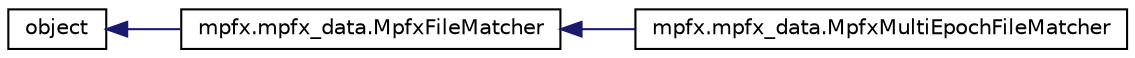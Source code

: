 digraph G
{
  edge [fontname="Helvetica",fontsize="10",labelfontname="Helvetica",labelfontsize="10"];
  node [fontname="Helvetica",fontsize="10",shape=record];
  rankdir=LR;
  Node1 [label="object",height=0.2,width=0.4,color="black", fillcolor="white", style="filled",URL="$classobject.html"];
  Node1 -> Node2 [dir=back,color="midnightblue",fontsize="10",style="solid",fontname="Helvetica"];
  Node2 [label="mpfx.mpfx_data.MpfxFileMatcher",height=0.2,width=0.4,color="black", fillcolor="white", style="filled",URL="$classmpfx_1_1mpfx__data_1_1MpfxFileMatcher.html",tooltip="The responsibility of this class is to locate all files in the source dataset that match specified cr..."];
  Node2 -> Node3 [dir=back,color="midnightblue",fontsize="10",style="solid",fontname="Helvetica"];
  Node3 [label="mpfx.mpfx_data.MpfxMultiEpochFileMatcher",height=0.2,width=0.4,color="black", fillcolor="white", style="filled",URL="$classmpfx_1_1mpfx__data_1_1MpfxMultiEpochFileMatcher.html",tooltip="The reponsibility of this class is to locate all files in the source dataset that match specified cri..."];
}
